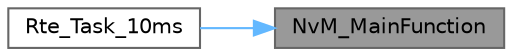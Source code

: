 digraph "NvM_MainFunction"
{
 // LATEX_PDF_SIZE
  bgcolor="transparent";
  edge [fontname=Helvetica,fontsize=10,labelfontname=Helvetica,labelfontsize=10];
  node [fontname=Helvetica,fontsize=10,shape=box,height=0.2,width=0.4];
  rankdir="RL";
  Node1 [id="Node000001",label="NvM_MainFunction",height=0.2,width=0.4,color="gray40", fillcolor="grey60", style="filled", fontcolor="black",tooltip="NvM module main function (runs in task)"];
  Node1 -> Node2 [id="edge1_Node000001_Node000002",dir="back",color="steelblue1",style="solid",tooltip=" "];
  Node2 [id="Node000002",label="Rte_Task_10ms",height=0.2,width=0.4,color="grey40", fillcolor="white", style="filled",URL="$_rte_8c.html#ac340c567f2f3e82350b964f103f3a661",tooltip=" "];
}
